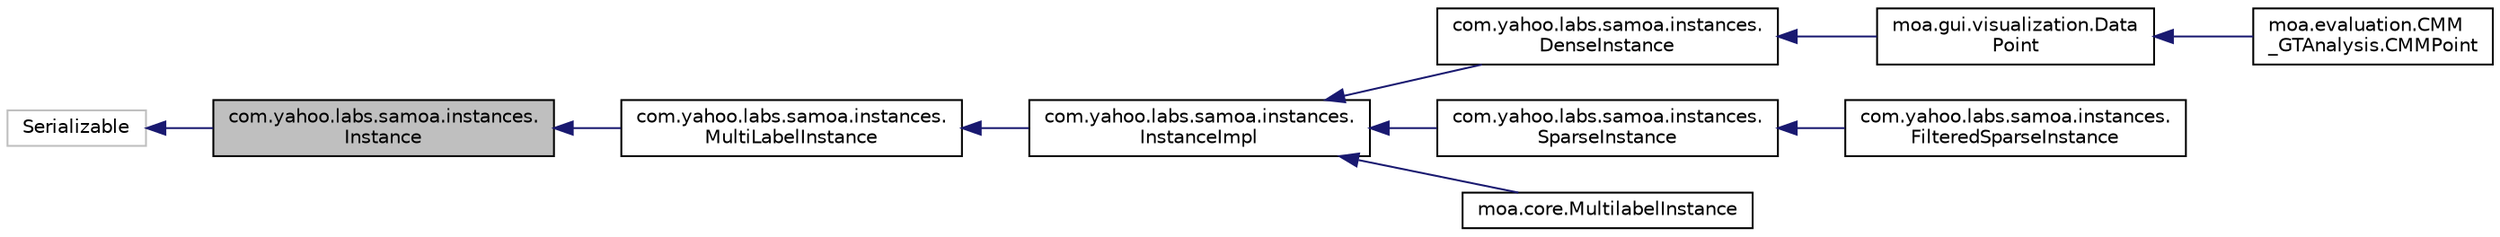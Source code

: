 digraph "com.yahoo.labs.samoa.instances.Instance"
{
 // LATEX_PDF_SIZE
  edge [fontname="Helvetica",fontsize="10",labelfontname="Helvetica",labelfontsize="10"];
  node [fontname="Helvetica",fontsize="10",shape=record];
  rankdir="LR";
  Node1 [label="com.yahoo.labs.samoa.instances.\lInstance",height=0.2,width=0.4,color="black", fillcolor="grey75", style="filled", fontcolor="black",tooltip=" "];
  Node2 -> Node1 [dir="back",color="midnightblue",fontsize="10",style="solid"];
  Node2 [label="Serializable",height=0.2,width=0.4,color="grey75", fillcolor="white", style="filled",tooltip=" "];
  Node1 -> Node3 [dir="back",color="midnightblue",fontsize="10",style="solid"];
  Node3 [label="com.yahoo.labs.samoa.instances.\lMultiLabelInstance",height=0.2,width=0.4,color="black", fillcolor="white", style="filled",URL="$interfacecom_1_1yahoo_1_1labs_1_1samoa_1_1instances_1_1_multi_label_instance.html",tooltip=" "];
  Node3 -> Node4 [dir="back",color="midnightblue",fontsize="10",style="solid"];
  Node4 [label="com.yahoo.labs.samoa.instances.\lInstanceImpl",height=0.2,width=0.4,color="black", fillcolor="white", style="filled",URL="$classcom_1_1yahoo_1_1labs_1_1samoa_1_1instances_1_1_instance_impl.html",tooltip=" "];
  Node4 -> Node5 [dir="back",color="midnightblue",fontsize="10",style="solid"];
  Node5 [label="com.yahoo.labs.samoa.instances.\lDenseInstance",height=0.2,width=0.4,color="black", fillcolor="white", style="filled",URL="$classcom_1_1yahoo_1_1labs_1_1samoa_1_1instances_1_1_dense_instance.html",tooltip=" "];
  Node5 -> Node6 [dir="back",color="midnightblue",fontsize="10",style="solid"];
  Node6 [label="moa.gui.visualization.Data\lPoint",height=0.2,width=0.4,color="black", fillcolor="white", style="filled",URL="$classmoa_1_1gui_1_1visualization_1_1_data_point.html",tooltip=" "];
  Node6 -> Node7 [dir="back",color="midnightblue",fontsize="10",style="solid"];
  Node7 [label="moa.evaluation.CMM\l_GTAnalysis.CMMPoint",height=0.2,width=0.4,color="black", fillcolor="white", style="filled",URL="$classmoa_1_1evaluation_1_1_c_m_m___g_t_analysis_1_1_c_m_m_point.html",tooltip=" "];
  Node4 -> Node8 [dir="back",color="midnightblue",fontsize="10",style="solid"];
  Node8 [label="com.yahoo.labs.samoa.instances.\lSparseInstance",height=0.2,width=0.4,color="black", fillcolor="white", style="filled",URL="$classcom_1_1yahoo_1_1labs_1_1samoa_1_1instances_1_1_sparse_instance.html",tooltip=" "];
  Node8 -> Node9 [dir="back",color="midnightblue",fontsize="10",style="solid"];
  Node9 [label="com.yahoo.labs.samoa.instances.\lFilteredSparseInstance",height=0.2,width=0.4,color="black", fillcolor="white", style="filled",URL="$classcom_1_1yahoo_1_1labs_1_1samoa_1_1instances_1_1_filtered_sparse_instance.html",tooltip=" "];
  Node4 -> Node10 [dir="back",color="midnightblue",fontsize="10",style="solid"];
  Node10 [label="moa.core.MultilabelInstance",height=0.2,width=0.4,color="black", fillcolor="white", style="filled",URL="$classmoa_1_1core_1_1_multilabel_instance.html",tooltip=" "];
}
